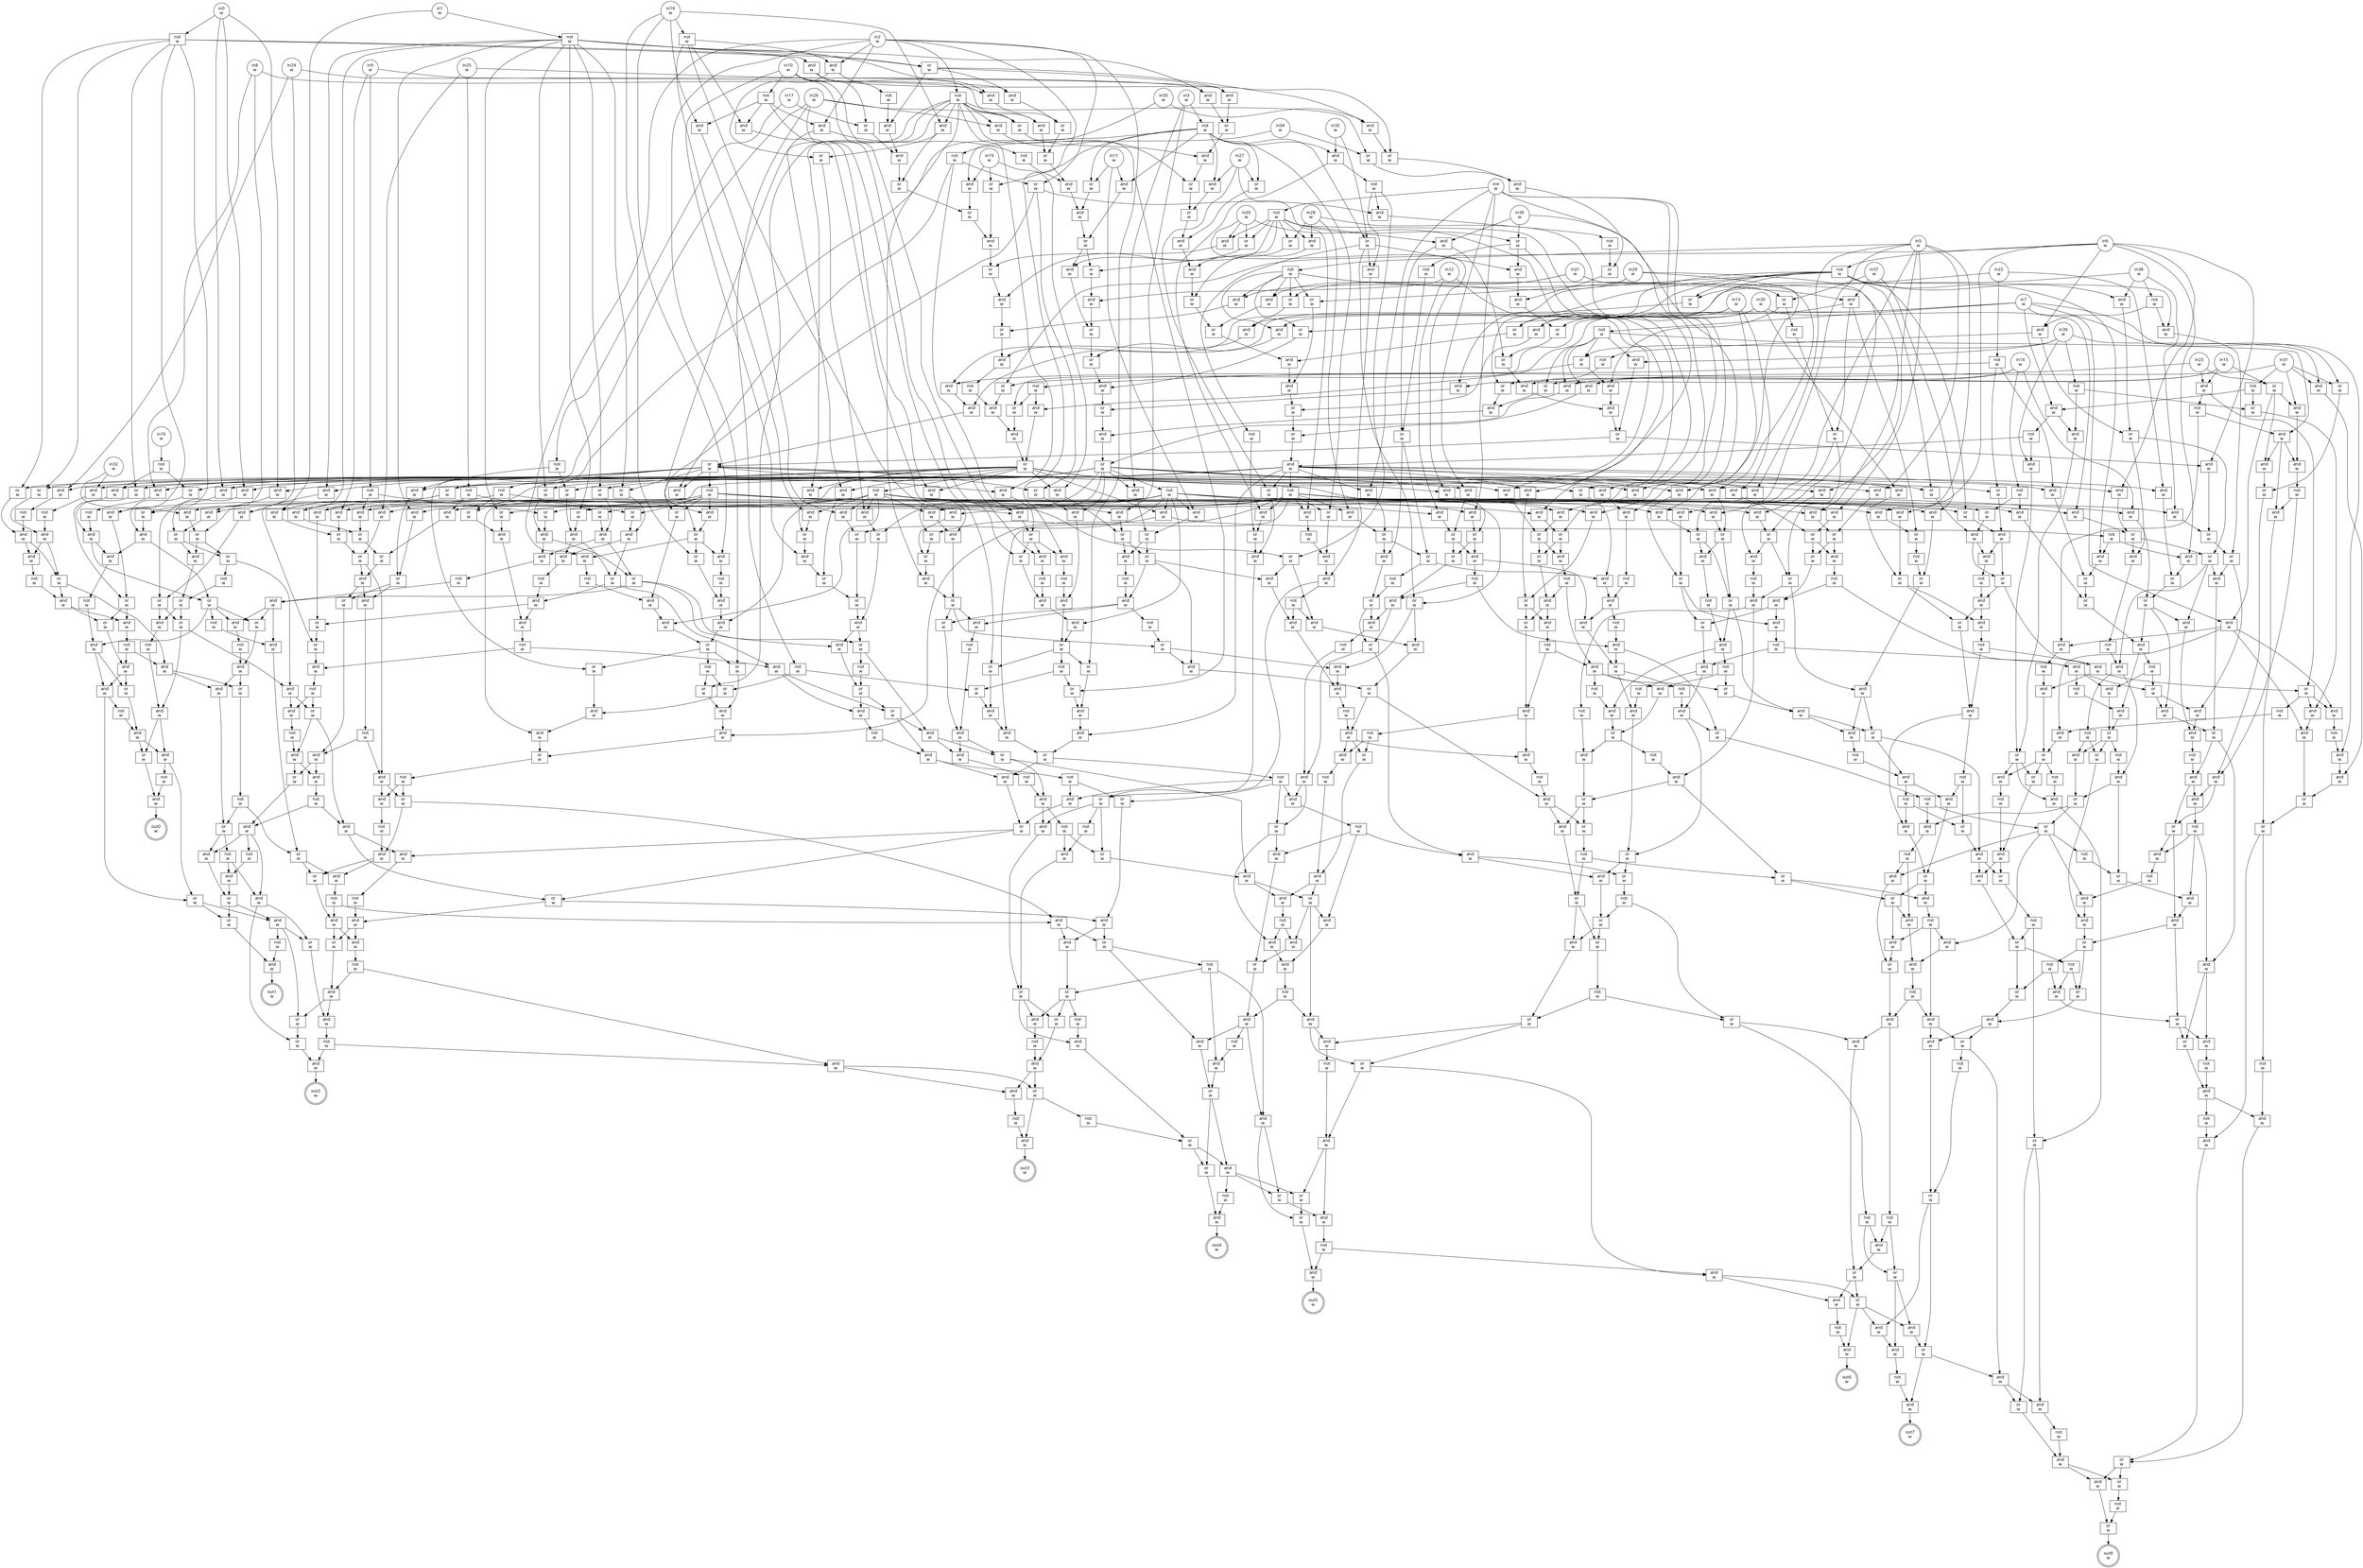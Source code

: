 digraph circuit{
	node [style = filled, fillcolor = white,shape=rect, fontname=geneva]
	g0 [label="in0\nw",shape=circle,fillcolor=white]
	g1 [label="in1\nw",shape=circle,fillcolor=white]
	g2 [label="in2\nw",shape=circle,fillcolor=white]
	g3 [label="in3\nw",shape=circle,fillcolor=white]
	g4 [label="in4\nw",shape=circle,fillcolor=white]
	g5 [label="in5\nw",shape=circle,fillcolor=white]
	g6 [label="in6\nw",shape=circle,fillcolor=white]
	g7 [label="in7\nw",shape=circle,fillcolor=white]
	g8 [label="in8\nw",shape=circle,fillcolor=white]
	g9 [label="in9\nw",shape=circle,fillcolor=white]
	g10 [label="in10\nw",shape=circle,fillcolor=white]
	g11 [label="in11\nw",shape=circle,fillcolor=white]
	g12 [label="in12\nw",shape=circle,fillcolor=white]
	g13 [label="in13\nw",shape=circle,fillcolor=white]
	g14 [label="in14\nw",shape=circle,fillcolor=white]
	g15 [label="in15\nw",shape=circle,fillcolor=white]
	g16 [label="in16\nw",shape=circle,fillcolor=white]
	g17 [label="in17\nw",shape=circle,fillcolor=white]
	g18 [label="in18\nw",shape=circle,fillcolor=white]
	g19 [label="in19\nw",shape=circle,fillcolor=white]
	g20 [label="in20\nw",shape=circle,fillcolor=white]
	g21 [label="in21\nw",shape=circle,fillcolor=white]
	g22 [label="in22\nw",shape=circle,fillcolor=white]
	g23 [label="in23\nw",shape=circle,fillcolor=white]
	g24 [label="in24\nw",shape=circle,fillcolor=white]
	g25 [label="in25\nw",shape=circle,fillcolor=white]
	g26 [label="in26\nw",shape=circle,fillcolor=white]
	g27 [label="in27\nw",shape=circle,fillcolor=white]
	g28 [label="in28\nw",shape=circle,fillcolor=white]
	g29 [label="in29\nw",shape=circle,fillcolor=white]
	g30 [label="in30\nw",shape=circle,fillcolor=white]
	g31 [label="in31\nw",shape=circle,fillcolor=white]
	g32 [label="in32\nw",shape=circle,fillcolor=white]
	g33 [label="in33\nw",shape=circle,fillcolor=white]
	g34 [label="in34\nw",shape=circle,fillcolor=white]
	g35 [label="in35\nw",shape=circle,fillcolor=white]
	g36 [label="in36\nw",shape=circle,fillcolor=white]
	g37 [label="in37\nw",shape=circle,fillcolor=white]
	g38 [label="in38\nw",shape=circle,fillcolor=white]
	g39 [label="in39\nw",shape=circle,fillcolor=white]
	g40 [label="not\nw",fillcolor=white]
	g41 [label="not\nw",fillcolor=white]
	g42 [label="not\nw",fillcolor=white]
	g43 [label="not\nw",fillcolor=white]
	g44 [label="and\nw",fillcolor=white]
	g45 [label="not\nw",fillcolor=white]
	g46 [label="or\nw",fillcolor=white]
	g47 [label="not\nw",fillcolor=white]
	g48 [label="not\nw",fillcolor=white]
	g49 [label="not\nw",fillcolor=white]
	g50 [label="not\nw",fillcolor=white]
	g51 [label="not\nw",fillcolor=white]
	g52 [label="not\nw",fillcolor=white]
	g53 [label="not\nw",fillcolor=white]
	g54 [label="and\nw",fillcolor=white]
	g55 [label="not\nw",fillcolor=white]
	g56 [label="or\nw",fillcolor=white]
	g57 [label="and\nw",fillcolor=white]
	g58 [label="not\nw",fillcolor=white]
	g59 [label="not\nw",fillcolor=white]
	g60 [label="and\nw",fillcolor=white]
	g61 [label="and\nw",fillcolor=white]
	g62 [label="not\nw",fillcolor=white]
	g63 [label="and\nw",fillcolor=white]
	g64 [label="and\nw",fillcolor=white]
	g65 [label="not\nw",fillcolor=white]
	g66 [label="and\nw",fillcolor=white]
	g67 [label="or\nw",fillcolor=white]
	g68 [label="or\nw",fillcolor=white]
	g69 [label="and\nw",fillcolor=white]
	g70 [label="and\nw",fillcolor=white]
	g71 [label="and\nw",fillcolor=white]
	g72 [label="not\nw",fillcolor=white]
	g73 [label="or\nw",fillcolor=white]
	g74 [label="not\nw",fillcolor=white]
	g75 [label="and\nw",fillcolor=white]
	g76 [label="or\nw",fillcolor=white]
	g77 [label="and\nw",fillcolor=white]
	g78 [label="or\nw",fillcolor=white]
	g79 [label="and\nw",fillcolor=white]
	g80 [label="and\nw",fillcolor=white]
	g81 [label="and\nw",fillcolor=white]
	g82 [label="not\nw",fillcolor=white]
	g83 [label="and\nw",fillcolor=white]
	g84 [label="or\nw",fillcolor=white]
	g85 [label="and\nw",fillcolor=white]
	g86 [label="and\nw",fillcolor=white]
	g87 [label="not\nw",fillcolor=white]
	g88 [label="or\nw",fillcolor=white]
	g89 [label="and\nw",fillcolor=white]
	g90 [label="and\nw",fillcolor=white]
	g91 [label="and\nw",fillcolor=white]
	g92 [label="or\nw",fillcolor=white]
	g93 [label="and\nw",fillcolor=white]
	g94 [label="and\nw",fillcolor=white]
	g95 [label="or\nw",fillcolor=white]
	g96 [label="and\nw",fillcolor=white]
	g97 [label="and\nw",fillcolor=white]
	g98 [label="and\nw",fillcolor=white]
	g99 [label="or\nw",fillcolor=white]
	g100 [label="not\nw",fillcolor=white]
	g101 [label="or\nw",fillcolor=white]
	g102 [label="not\nw",fillcolor=white]
	g103 [label="and\nw",fillcolor=white]
	g104 [label="or\nw",fillcolor=white]
	g105 [label="or\nw",fillcolor=white]
	g106 [label="and\nw",fillcolor=white]
	g107 [label="not\nw",fillcolor=white]
	g108 [label="and\nw",fillcolor=white]
	g109 [label="or\nw",fillcolor=white]
	g110 [label="or\nw",fillcolor=white]
	g111 [label="and\nw",fillcolor=white]
	g112 [label="or\nw",fillcolor=white]
	g113 [label="and\nw",fillcolor=white]
	g114 [label="and\nw",fillcolor=white]
	g115 [label="not\nw",fillcolor=white]
	g116 [label="or\nw",fillcolor=white]
	g117 [label="and\nw",fillcolor=white]
	g118 [label="and\nw",fillcolor=white]
	g119 [label="or\nw",fillcolor=white]
	g120 [label="not\nw",fillcolor=white]
	g121 [label="or\nw",fillcolor=white]
	g122 [label="or\nw",fillcolor=white]
	g123 [label="and\nw",fillcolor=white]
	g124 [label="not\nw",fillcolor=white]
	g125 [label="and\nw",fillcolor=white]
	g126 [label="or\nw",fillcolor=white]
	g127 [label="or\nw",fillcolor=white]
	g128 [label="and\nw",fillcolor=white]
	g129 [label="not\nw",fillcolor=white]
	g130 [label="and\nw",fillcolor=white]
	g131 [label="not\nw",fillcolor=white]
	g132 [label="and\nw",fillcolor=white]
	g133 [label="or\nw",fillcolor=white]
	g134 [label="and\nw",fillcolor=white]
	g135 [label="or\nw",fillcolor=white]
	g136 [label="and\nw",fillcolor=white]
	g137 [label="not\nw",fillcolor=white]
	g138 [label="or\nw",fillcolor=white]
	g139 [label="and\nw",fillcolor=white]
	g140 [label="or\nw",fillcolor=white]
	g141 [label="and\nw",fillcolor=white]
	g142 [label="and\nw",fillcolor=white]
	g143 [label="or\nw",fillcolor=white]
	g144 [label="and\nw",fillcolor=white]
	g145 [label="not\nw",fillcolor=white]
	g146 [label="and\nw",fillcolor=white]
	g147 [label="not\nw",fillcolor=white]
	g148 [label="and\nw",fillcolor=white]
	g149 [label="or\nw",fillcolor=white]
	g150 [label="not\nw",fillcolor=white]
	g151 [label="not\nw",fillcolor=white]
	g152 [label="and\nw",fillcolor=white]
	g153 [label="and\nw",fillcolor=white]
	g154 [label="not\nw",fillcolor=white]
	g155 [label="or\nw",fillcolor=white]
	g156 [label="and\nw",fillcolor=white]
	g157 [label="or\nw",fillcolor=white]
	g158 [label="and\nw",fillcolor=white]
	g159 [label="or\nw",fillcolor=white]
	g160 [label="or\nw",fillcolor=white]
	g161 [label="and\nw",fillcolor=white]
	g162 [label="and\nw",fillcolor=white]
	g163 [label="or\nw",fillcolor=white]
	g164 [label="or\nw",fillcolor=white]
	g165 [label="and\nw",fillcolor=white]
	g166 [label="and\nw",fillcolor=white]
	g167 [label="or\nw",fillcolor=white]
	g168 [label="or\nw",fillcolor=white]
	g169 [label="and\nw",fillcolor=white]
	g170 [label="not\nw",fillcolor=white]
	g171 [label="and\nw",fillcolor=white]
	g172 [label="and\nw",fillcolor=white]
	g173 [label="and\nw",fillcolor=white]
	g174 [label="or\nw",fillcolor=white]
	g175 [label="and\nw",fillcolor=white]
	g176 [label="not\nw",fillcolor=white]
	g177 [label="or\nw",fillcolor=white]
	g178 [label="and\nw",fillcolor=white]
	g179 [label="and\nw",fillcolor=white]
	g180 [label="not\nw",fillcolor=white]
	g181 [label="and\nw",fillcolor=white]
	g182 [label="or\nw",fillcolor=white]
	g183 [label="and\nw",fillcolor=white]
	g184 [label="and\nw",fillcolor=white]
	g185 [label="and\nw",fillcolor=white]
	g186 [label="and\nw",fillcolor=white]
	g187 [label="and\nw",fillcolor=white]
	g188 [label="and\nw",fillcolor=white]
	g189 [label="and\nw",fillcolor=white]
	g190 [label="or\nw",fillcolor=white]
	g191 [label="and\nw",fillcolor=white]
	g192 [label="not\nw",fillcolor=white]
	g193 [label="or\nw",fillcolor=white]
	g194 [label="and\nw",fillcolor=white]
	g195 [label="or\nw",fillcolor=white]
	g196 [label="and\nw",fillcolor=white]
	g197 [label="or\nw",fillcolor=white]
	g198 [label="not\nw",fillcolor=white]
	g199 [label="and\nw",fillcolor=white]
	g200 [label="or\nw",fillcolor=white]
	g201 [label="and\nw",fillcolor=white]
	g202 [label="or\nw",fillcolor=white]
	g203 [label="not\nw",fillcolor=white]
	g204 [label="or\nw",fillcolor=white]
	g205 [label="and\nw",fillcolor=white]
	g206 [label="or\nw",fillcolor=white]
	g207 [label="and\nw",fillcolor=white]
	g208 [label="or\nw",fillcolor=white]
	g209 [label="and\nw",fillcolor=white]
	g210 [label="or\nw",fillcolor=white]
	g211 [label="and\nw",fillcolor=white]
	g212 [label="not\nw",fillcolor=white]
	g213 [label="or\nw",fillcolor=white]
	g214 [label="and\nw",fillcolor=white]
	g215 [label="not\nw",fillcolor=white]
	g216 [label="and\nw",fillcolor=white]
	g217 [label="or\nw",fillcolor=white]
	g218 [label="and\nw",fillcolor=white]
	g219 [label="or\nw",fillcolor=white]
	g220 [label="and\nw",fillcolor=white]
	g221 [label="not\nw",fillcolor=white]
	g222 [label="or\nw",fillcolor=white]
	g223 [label="and\nw",fillcolor=white]
	g224 [label="not\nw",fillcolor=white]
	g225 [label="and\nw",fillcolor=white]
	g226 [label="and\nw",fillcolor=white]
	g227 [label="or\nw",fillcolor=white]
	g228 [label="or\nw",fillcolor=white]
	g229 [label="and\nw",fillcolor=white]
	g230 [label="and\nw",fillcolor=white]
	g231 [label="or\nw",fillcolor=white]
	g232 [label="or\nw",fillcolor=white]
	g233 [label="and\nw",fillcolor=white]
	g234 [label="and\nw",fillcolor=white]
	g235 [label="or\nw",fillcolor=white]
	g236 [label="or\nw",fillcolor=white]
	g237 [label="and\nw",fillcolor=white]
	g238 [label="or\nw",fillcolor=white]
	g239 [label="and\nw",fillcolor=white]
	g240 [label="or\nw",fillcolor=white]
	g241 [label="not\nw",fillcolor=white]
	g242 [label="and\nw",fillcolor=white]
	g243 [label="and\nw",fillcolor=white]
	g244 [label="and\nw",fillcolor=white]
	g245 [label="or\nw",fillcolor=white]
	g246 [label="and\nw",fillcolor=white]
	g247 [label="and\nw",fillcolor=white]
	g248 [label="and\nw",fillcolor=white]
	g249 [label="and\nw",fillcolor=white]
	g250 [label="and\nw",fillcolor=white]
	g251 [label="and\nw",fillcolor=white]
	g252 [label="or\nw",fillcolor=white]
	g253 [label="and\nw",fillcolor=white]
	g254 [label="and\nw",fillcolor=white]
	g255 [label="and\nw",fillcolor=white]
	g256 [label="or\nw",fillcolor=white]
	g257 [label="and\nw",fillcolor=white]
	g258 [label="not\nw",fillcolor=white]
	g259 [label="or\nw",fillcolor=white]
	g260 [label="and\nw",fillcolor=white]
	g261 [label="or\nw",fillcolor=white]
	g262 [label="or\nw",fillcolor=white]
	g263 [label="and\nw",fillcolor=white]
	g264 [label="or\nw",fillcolor=white]
	g265 [label="or\nw",fillcolor=white]
	g266 [label="and\nw",fillcolor=white]
	g267 [label="or\nw",fillcolor=white]
	g268 [label="and\nw",fillcolor=white]
	g269 [label="or\nw",fillcolor=white]
	g270 [label="and\nw",fillcolor=white]
	g271 [label="not\nw",fillcolor=white]
	g272 [label="and\nw",fillcolor=white]
	g273 [label="and\nw",fillcolor=white]
	g274 [label="or\nw",fillcolor=white]
	g275 [label="and\nw",fillcolor=white]
	g276 [label="or\nw",fillcolor=white]
	g277 [label="and\nw",fillcolor=white]
	g278 [label="or\nw",fillcolor=white]
	g279 [label="and\nw",fillcolor=white]
	g280 [label="or\nw",fillcolor=white]
	g281 [label="and\nw",fillcolor=white]
	g282 [label="or\nw",fillcolor=white]
	g283 [label="or\nw",fillcolor=white]
	g284 [label="and\nw",fillcolor=white]
	g285 [label="and\nw",fillcolor=white]
	g286 [label="and\nw",fillcolor=white]
	g287 [label="or\nw",fillcolor=white]
	g288 [label="and\nw",fillcolor=white]
	g289 [label="or\nw",fillcolor=white]
	g290 [label="and\nw",fillcolor=white]
	g291 [label="or\nw",fillcolor=white]
	g292 [label="or\nw",fillcolor=white]
	g293 [label="and\nw",fillcolor=white]
	g294 [label="and\nw",fillcolor=white]
	g295 [label="or\nw",fillcolor=white]
	g296 [label="or\nw",fillcolor=white]
	g297 [label="not\nw",fillcolor=white]
	g298 [label="and\nw",fillcolor=white]
	g299 [label="or\nw",fillcolor=white]
	g300 [label="and\nw",fillcolor=white]
	g301 [label="or\nw",fillcolor=white]
	g302 [label="and\nw",fillcolor=white]
	g303 [label="or\nw",fillcolor=white]
	g304 [label="and\nw",fillcolor=white]
	g305 [label="or\nw",fillcolor=white]
	g306 [label="and\nw",fillcolor=white]
	g307 [label="and\nw",fillcolor=white]
	g308 [label="and\nw",fillcolor=white]
	g309 [label="or\nw",fillcolor=white]
	g310 [label="not\nw",fillcolor=white]
	g311 [label="or\nw",fillcolor=white]
	g312 [label="and\nw",fillcolor=white]
	g313 [label="and\nw",fillcolor=white]
	g314 [label="and\nw",fillcolor=white]
	g315 [label="or\nw",fillcolor=white]
	g316 [label="and\nw",fillcolor=white]
	g317 [label="or\nw",fillcolor=white]
	g318 [label="not\nw",fillcolor=white]
	g319 [label="or\nw",fillcolor=white]
	g320 [label="and\nw",fillcolor=white]
	g321 [label="not\nw",fillcolor=white]
	g322 [label="or\nw",fillcolor=white]
	g323 [label="and\nw",fillcolor=white]
	g324 [label="and\nw",fillcolor=white]
	g325 [label="and\nw",fillcolor=white]
	g326 [label="not\nw",fillcolor=white]
	g327 [label="and\nw",fillcolor=white]
	g328 [label="or\nw",fillcolor=white]
	g329 [label="and\nw",fillcolor=white]
	g330 [label="or\nw",fillcolor=white]
	g331 [label="and\nw",fillcolor=white]
	g332 [label="and\nw",fillcolor=white]
	g333 [label="or\nw",fillcolor=white]
	g334 [label="and\nw",fillcolor=white]
	g335 [label="not\nw",fillcolor=white]
	g336 [label="and\nw",fillcolor=white]
	g337 [label="or\nw",fillcolor=white]
	g338 [label="and\nw",fillcolor=white]
	g339 [label="not\nw",fillcolor=white]
	g340 [label="and\nw",fillcolor=white]
	g341 [label="or\nw",fillcolor=white]
	g342 [label="and\nw",fillcolor=white]
	g343 [label="and\nw",fillcolor=white]
	g344 [label="or\nw",fillcolor=white]
	g345 [label="and\nw",fillcolor=white]
	g346 [label="not\nw",fillcolor=white]
	g347 [label="and\nw",fillcolor=white]
	g348 [label="or\nw",fillcolor=white]
	g349 [label="and\nw",fillcolor=white]
	g350 [label="not\nw",fillcolor=white]
	g351 [label="and\nw",fillcolor=white]
	g352 [label="and\nw",fillcolor=white]
	g353 [label="or\nw",fillcolor=white]
	g354 [label="or\nw",fillcolor=white]
	g355 [label="or\nw",fillcolor=white]
	g356 [label="not\nw",fillcolor=white]
	g357 [label="or\nw",fillcolor=white]
	g358 [label="and\nw",fillcolor=white]
	g359 [label="and\nw",fillcolor=white]
	g360 [label="or\nw",fillcolor=white]
	g361 [label="and\nw",fillcolor=white]
	g362 [label="and\nw",fillcolor=white]
	g363 [label="or\nw",fillcolor=white]
	g364 [label="not\nw",fillcolor=white]
	g365 [label="or\nw",fillcolor=white]
	g366 [label="and\nw",fillcolor=white]
	g367 [label="and\nw",fillcolor=white]
	g368 [label="and\nw",fillcolor=white]
	g369 [label="not\nw",fillcolor=white]
	g370 [label="or\nw",fillcolor=white]
	g371 [label="and\nw",fillcolor=white]
	g372 [label="and\nw",fillcolor=white]
	g373 [label="not\nw",fillcolor=white]
	g374 [label="and\nw",fillcolor=white]
	g375 [label="or\nw",fillcolor=white]
	g376 [label="or\nw",fillcolor=white]
	g377 [label="and\nw",fillcolor=white]
	g378 [label="or\nw",fillcolor=white]
	g379 [label="and\nw",fillcolor=white]
	g380 [label="or\nw",fillcolor=white]
	g381 [label="or\nw",fillcolor=white]
	g382 [label="and\nw",fillcolor=white]
	g383 [label="or\nw",fillcolor=white]
	g384 [label="and\nw",fillcolor=white]
	g385 [label="or\nw",fillcolor=white]
	g386 [label="and\nw",fillcolor=white]
	g387 [label="not\nw",fillcolor=white]
	g388 [label="and\nw",fillcolor=white]
	g389 [label="and\nw",fillcolor=white]
	g390 [label="or\nw",fillcolor=white]
	g391 [label="not\nw",fillcolor=white]
	g392 [label="and\nw",fillcolor=white]
	g393 [label="or\nw",fillcolor=white]
	g394 [label="and\nw",fillcolor=white]
	g395 [label="and\nw",fillcolor=white]
	g396 [label="or\nw",fillcolor=white]
	g397 [label="and\nw",fillcolor=white]
	g398 [label="and\nw",fillcolor=white]
	g399 [label="or\nw",fillcolor=white]
	g400 [label="and\nw",fillcolor=white]
	g401 [label="and\nw",fillcolor=white]
	g402 [label="and\nw",fillcolor=white]
	g403 [label="and\nw",fillcolor=white]
	g404 [label="and\nw",fillcolor=white]
	g405 [label="and\nw",fillcolor=white]
	g406 [label="and\nw",fillcolor=white]
	g407 [label="or\nw",fillcolor=white]
	g408 [label="or\nw",fillcolor=white]
	g409 [label="and\nw",fillcolor=white]
	g410 [label="and\nw",fillcolor=white]
	g411 [label="or\nw",fillcolor=white]
	g412 [label="and\nw",fillcolor=white]
	g413 [label="not\nw",fillcolor=white]
	g414 [label="and\nw",fillcolor=white]
	g415 [label="or\nw",fillcolor=white]
	g416 [label="and\nw",fillcolor=white]
	g417 [label="or\nw",fillcolor=white]
	g418 [label="and\nw",fillcolor=white]
	g419 [label="or\nw",fillcolor=white]
	g420 [label="and\nw",fillcolor=white]
	g421 [label="not\nw",fillcolor=white]
	g422 [label="and\nw",fillcolor=white]
	g423 [label="or\nw",fillcolor=white]
	g424 [label="or\nw",fillcolor=white]
	g425 [label="and\nw",fillcolor=white]
	g426 [label="not\nw",fillcolor=white]
	g427 [label="and\nw",fillcolor=white]
	g428 [label="not\nw",fillcolor=white]
	g429 [label="and\nw",fillcolor=white]
	g430 [label="not\nw",fillcolor=white]
	g431 [label="or\nw",fillcolor=white]
	g432 [label="and\nw",fillcolor=white]
	g433 [label="or\nw",fillcolor=white]
	g434 [label="and\nw",fillcolor=white]
	g435 [label="not\nw",fillcolor=white]
	g436 [label="and\nw",fillcolor=white]
	g437 [label="not\nw",fillcolor=white]
	g438 [label="and\nw",fillcolor=white]
	g439 [label="and\nw",fillcolor=white]
	g440 [label="and\nw",fillcolor=white]
	g441 [label="or\nw",fillcolor=white]
	g442 [label="or\nw",fillcolor=white]
	g443 [label="or\nw",fillcolor=white]
	g444 [label="not\nw",fillcolor=white]
	g445 [label="or\nw",fillcolor=white]
	g446 [label="and\nw",fillcolor=white]
	g447 [label="and\nw",fillcolor=white]
	g448 [label="or\nw",fillcolor=white]
	g449 [label="and\nw",fillcolor=white]
	g450 [label="and\nw",fillcolor=white]
	g451 [label="or\nw",fillcolor=white]
	g452 [label="not\nw",fillcolor=white]
	g453 [label="or\nw",fillcolor=white]
	g454 [label="and\nw",fillcolor=white]
	g455 [label="not\nw",fillcolor=white]
	g456 [label="and\nw",fillcolor=white]
	g457 [label="and\nw",fillcolor=white]
	g458 [label="or\nw",fillcolor=white]
	g459 [label="and\nw",fillcolor=white]
	g460 [label="and\nw",fillcolor=white]
	g461 [label="or\nw",fillcolor=white]
	g462 [label="or\nw",fillcolor=white]
	g463 [label="and\nw",fillcolor=white]
	g464 [label="or\nw",fillcolor=white]
	g465 [label="not\nw",fillcolor=white]
	g466 [label="and\nw",fillcolor=white]
	g467 [label="or\nw",fillcolor=white]
	g468 [label="or\nw",fillcolor=white]
	g469 [label="and\nw",fillcolor=white]
	g470 [label="and\nw",fillcolor=white]
	g471 [label="not\nw",fillcolor=white]
	g472 [label="and\nw",fillcolor=white]
	g473 [label="and\nw",fillcolor=white]
	g474 [label="not\nw",fillcolor=white]
	g475 [label="and\nw",fillcolor=white]
	g476 [label="or\nw",fillcolor=white]
	g477 [label="and\nw",fillcolor=white]
	g478 [label="not\nw",fillcolor=white]
	g479 [label="or\nw",fillcolor=white]
	g480 [label="and\nw",fillcolor=white]
	g481 [label="or\nw",fillcolor=white]
	g482 [label="and\nw",fillcolor=white]
	g483 [label="and\nw",fillcolor=white]
	g484 [label="not\nw",fillcolor=white]
	g485 [label="and\nw",fillcolor=white]
	g486 [label="and\nw",fillcolor=white]
	g487 [label="and\nw",fillcolor=white]
	g488 [label="or\nw",fillcolor=white]
	g489 [label="or\nw",fillcolor=white]
	g490 [label="and\nw",fillcolor=white]
	g491 [label="or\nw",fillcolor=white]
	g492 [label="and\nw",fillcolor=white]
	g493 [label="or\nw",fillcolor=white]
	g494 [label="and\nw",fillcolor=white]
	g495 [label="not\nw",fillcolor=white]
	g496 [label="or\nw",fillcolor=white]
	g497 [label="and\nw",fillcolor=white]
	g498 [label="not\nw",fillcolor=white]
	g499 [label="or\nw",fillcolor=white]
	g500 [label="and\nw",fillcolor=white]
	g501 [label="or\nw",fillcolor=white]
	g502 [label="and\nw",fillcolor=white]
	g503 [label="not\nw",fillcolor=white]
	g504 [label="and\nw",fillcolor=white]
	g505 [label="or\nw",fillcolor=white]
	g506 [label="and\nw",fillcolor=white]
	g507 [label="not\nw",fillcolor=white]
	g508 [label="and\nw",fillcolor=white]
	g509 [label="and\nw",fillcolor=white]
	g510 [label="not\nw",fillcolor=white]
	g511 [label="and\nw",fillcolor=white]
	g512 [label="or\nw",fillcolor=white]
	g513 [label="or\nw",fillcolor=white]
	g514 [label="and\nw",fillcolor=white]
	g515 [label="and\nw",fillcolor=white]
	g516 [label="or\nw",fillcolor=white]
	g517 [label="and\nw",fillcolor=white]
	g518 [label="and\nw",fillcolor=white]
	g519 [label="and\nw",fillcolor=white]
	g520 [label="not\nw",fillcolor=white]
	g521 [label="and\nw",fillcolor=white]
	g522 [label="and\nw",fillcolor=white]
	g523 [label="or\nw",fillcolor=white]
	g524 [label="and\nw",fillcolor=white]
	g525 [label="and\nw",fillcolor=white]
	g526 [label="not\nw",fillcolor=white]
	g527 [label="and\nw",fillcolor=white]
	g528 [label="or\nw",fillcolor=white]
	g529 [label="not\nw",fillcolor=white]
	g530 [label="or\nw",fillcolor=white]
	g531 [label="and\nw",fillcolor=white]
	g532 [label="and\nw",fillcolor=white]
	g533 [label="not\nw",fillcolor=white]
	g534 [label="or\nw",fillcolor=white]
	g535 [label="and\nw",fillcolor=white]
	g536 [label="or\nw",fillcolor=white]
	g537 [label="and\nw",fillcolor=white]
	g538 [label="not\nw",fillcolor=white]
	g539 [label="and\nw",fillcolor=white]
	g540 [label="and\nw",fillcolor=white]
	g541 [label="and\nw",fillcolor=white]
	g542 [label="or\nw",fillcolor=white]
	g543 [label="and\nw",fillcolor=white]
	g544 [label="not\nw",fillcolor=white]
	g545 [label="or\nw",fillcolor=white]
	g546 [label="and\nw",fillcolor=white]
	g547 [label="and\nw",fillcolor=white]
	g548 [label="not\nw",fillcolor=white]
	g549 [label="and\nw",fillcolor=white]
	g550 [label="not\nw",fillcolor=white]
	g551 [label="or\nw",fillcolor=white]
	g552 [label="and\nw",fillcolor=white]
	g553 [label="and\nw",fillcolor=white]
	g554 [label="not\nw",fillcolor=white]
	g555 [label="and\nw",fillcolor=white]
	g556 [label="not\nw",fillcolor=white]
	g557 [label="or\nw",fillcolor=white]
	g558 [label="and\nw",fillcolor=white]
	g559 [label="not\nw",fillcolor=white]
	g560 [label="and\nw",fillcolor=white]
	g561 [label="and\nw",fillcolor=white]
	g562 [label="not\nw",fillcolor=white]
	g563 [label="and\nw",fillcolor=white]
	g564 [label="or\nw",fillcolor=white]
	g565 [label="and\nw",fillcolor=white]
	g566 [label="and\nw",fillcolor=white]
	g567 [label="not\nw",fillcolor=white]
	g568 [label="and\nw",fillcolor=white]
	g569 [label="or\nw",fillcolor=white]
	g570 [label="and\nw",fillcolor=white]
	g571 [label="not\nw",fillcolor=white]
	g572 [label="and\nw",fillcolor=white]
	g573 [label="and\nw",fillcolor=white]
	g574 [label="or\nw",fillcolor=white]
	g575 [label="and\nw",fillcolor=white]
	g576 [label="not\nw",fillcolor=white]
	g577 [label="or\nw",fillcolor=white]
	g578 [label="and\nw",fillcolor=white]
	g579 [label="and\nw",fillcolor=white]
	g580 [label="not\nw",fillcolor=white]
	g581 [label="and\nw",fillcolor=white]
	g582 [label="not\nw",fillcolor=white]
	g583 [label="or\nw",fillcolor=white]
	g584 [label="and\nw",fillcolor=white]
	g585 [label="and\nw",fillcolor=white]
	g586 [label="or\nw",fillcolor=white]
	g587 [label="not\nw",fillcolor=white]
	g588 [label="not\nw",fillcolor=white]
	g589 [label="and\nw",fillcolor=white]
	g590 [label="or\nw",fillcolor=white]
	g591 [label="or\nw",fillcolor=white]
	g592 [label="not\nw",fillcolor=white]
	g593 [label="and\nw",fillcolor=white]
	g594 [label="or\nw",fillcolor=white]
	g595 [label="and\nw",fillcolor=white]
	g596 [label="or\nw",fillcolor=white]
	g597 [label="and\nw",fillcolor=white]
	g598 [label="not\nw",fillcolor=white]
	g599 [label="or\nw",fillcolor=white]
	g600 [label="and\nw",fillcolor=white]
	g601 [label="and\nw",fillcolor=white]
	g602 [label="not\nw",fillcolor=white]
	g603 [label="and\nw",fillcolor=white]
	g604 [label="or\nw",fillcolor=white]
	g605 [label="and\nw",fillcolor=white]
	g606 [label="not\nw",fillcolor=white]
	g607 [label="and\nw",fillcolor=white]
	g608 [label="or\nw",fillcolor=white]
	g609 [label="and\nw",fillcolor=white]
	g610 [label="or\nw",fillcolor=white]
	g611 [label="not\nw",fillcolor=white]
	g612 [label="or\nw",fillcolor=white]
	g613 [label="and\nw",fillcolor=white]
	g614 [label="or\nw",fillcolor=white]
	g615 [label="not\nw",fillcolor=white]
	g616 [label="or\nw",fillcolor=white]
	g617 [label="and\nw",fillcolor=white]
	g618 [label="not\nw",fillcolor=white]
	g619 [label="or\nw",fillcolor=white]
	g620 [label="and\nw",fillcolor=white]
	g621 [label="or\nw",fillcolor=white]
	g622 [label="not\nw",fillcolor=white]
	g623 [label="or\nw",fillcolor=white]
	g624 [label="or\nw",fillcolor=white]
	g625 [label="and\nw",fillcolor=white]
	g626 [label="or\nw",fillcolor=white]
	g627 [label="and\nw",fillcolor=white]
	g628 [label="not\nw",fillcolor=white]
	g629 [label="and\nw",fillcolor=white]
	g630 [label="not\nw",fillcolor=white]
	g631 [label="or\nw",fillcolor=white]
	g632 [label="and\nw",fillcolor=white]
	g633 [label="or\nw",fillcolor=white]
	g634 [label="and\nw",fillcolor=white]
	g635 [label="not\nw",fillcolor=white]
	g636 [label="and\nw",fillcolor=white]
	g637 [label="and\nw",fillcolor=white]
	g638 [label="not\nw",fillcolor=white]
	g639 [label="and\nw",fillcolor=white]
	g640 [label="and\nw",fillcolor=white]
	g641 [label="or\nw",fillcolor=white]
	g642 [label="and\nw",fillcolor=white]
	g643 [label="and\nw",fillcolor=white]
	g644 [label="and\nw",fillcolor=white]
	g645 [label="not\nw",fillcolor=white]
	g646 [label="and\nw",fillcolor=white]
	g647 [label="and\nw",fillcolor=white]
	g648 [label="or\nw",fillcolor=white]
	g649 [label="or\nw",fillcolor=white]
	g650 [label="not\nw",fillcolor=white]
	g651 [label="not\nw",fillcolor=white]
	g652 [label="and\nw",fillcolor=white]
	g653 [label="or\nw",fillcolor=white]
	g654 [label="or\nw",fillcolor=white]
	g655 [label="and\nw",fillcolor=white]
	g656 [label="not\nw",fillcolor=white]
	g657 [label="and\nw",fillcolor=white]
	g658 [label="not\nw",fillcolor=white]
	g659 [label="and\nw",fillcolor=white]
	g660 [label="or\nw",fillcolor=white]
	g661 [label="and\nw",fillcolor=white]
	g662 [label="and\nw",fillcolor=white]
	g663 [label="not\nw",fillcolor=white]
	g664 [label="and\nw",fillcolor=white]
	g665 [label="or\nw",fillcolor=white]
	g666 [label="and\nw",fillcolor=white]
	g667 [label="not\nw",fillcolor=white]
	g668 [label="or\nw",fillcolor=white]
	g669 [label="and\nw",fillcolor=white]
	g670 [label="or\nw",fillcolor=white]
	g671 [label="and\nw",fillcolor=white]
	g672 [label="or\nw",fillcolor=white]
	g673 [label="not\nw",fillcolor=white]
	g674 [label="or\nw",fillcolor=white]
	g675 [label="and\nw",fillcolor=white]
	g676 [label="or\nw",fillcolor=white]
	g677 [label="not\nw",fillcolor=white]
	g678 [label="and\nw",fillcolor=white]
	g679 [label="or\nw",fillcolor=white]
	g680 [label="or\nw",fillcolor=white]
	g681 [label="and\nw",fillcolor=white]
	g682 [label="or\nw",fillcolor=white]
	g683 [label="or\nw",fillcolor=white]
	g684 [label="and\nw",fillcolor=white]
	g685 [label="and\nw",fillcolor=white]
	g686 [label="not\nw",fillcolor=white]
	g687 [label="and\nw",fillcolor=white]
	g688 [label="or\nw",fillcolor=white]
	g689 [label="and\nw",fillcolor=white]
	g690 [label="or\nw",fillcolor=white]
	g691 [label="not\nw",fillcolor=white]
	g692 [label="and\nw",fillcolor=white]
	g693 [label="or\nw",fillcolor=white]
	g694 [label="or\nw",fillcolor=white]
	g695 [label="and\nw",fillcolor=white]
	g696 [label="not\nw",fillcolor=white]
	g697 [label="and\nw",fillcolor=white]
	g698 [label="not\nw",fillcolor=white]
	g699 [label="and\nw",fillcolor=white]
	g700 [label="or\nw",fillcolor=white]
	g701 [label="and\nw",fillcolor=white]
	g702 [label="and\nw",fillcolor=white]
	g703 [label="not\nw",fillcolor=white]
	g704 [label="and\nw",fillcolor=white]
	g705 [label="and\nw",fillcolor=white]
	g706 [label="not\nw",fillcolor=white]
	g707 [label="and\nw",fillcolor=white]
	g708 [label="or\nw",fillcolor=white]
	g709 [label="or\nw",fillcolor=white]
	g710 [label="and\nw",fillcolor=white]
	g711 [label="or\nw",fillcolor=white]
	g712 [label="or\nw",fillcolor=white]
	g713 [label="and\nw",fillcolor=white]
	g714 [label="and\nw",fillcolor=white]
	g715 [label="or\nw",fillcolor=white]
	g716 [label="and\nw",fillcolor=white]
	g717 [label="and\nw",fillcolor=white]
	g718 [label="not\nw",fillcolor=white]
	g719 [label="and\nw",fillcolor=white]
	g720 [label="or\nw",fillcolor=white]
	g721 [label="and\nw",fillcolor=white]
	g722 [label="not\nw",fillcolor=white]
	g723 [label="and\nw",fillcolor=white]
	g724 [label="and\nw",fillcolor=white]
	g725 [label="and\nw",fillcolor=white]
	g726 [label="not\nw",fillcolor=white]
	g727 [label="and\nw",fillcolor=white]
	g728 [label="and\nw",fillcolor=white]
	g729 [label="or\nw",fillcolor=white]
	g730 [label="or\nw",fillcolor=white]
	g731 [label="not\nw",fillcolor=white]
	g732 [label="or\nw",fillcolor=white]
	g733 [label="and\nw",fillcolor=white]
	g734 [label="and\nw",fillcolor=white]
	g735 [label="or\nw",fillcolor=white]
	g736 [label="not\nw",fillcolor=white]
	g737 [label="or\nw",fillcolor=white]
	g738 [label="and\nw",fillcolor=white]
	g739 [label="or\nw",fillcolor=white]
	g740 [label="and\nw",fillcolor=white]
	g741 [label="and\nw",fillcolor=white]
	g742 [label="not\nw",fillcolor=white]
	g743 [label="or\nw",fillcolor=white]
	g744 [label="and\nw",fillcolor=white]
	g745 [label="and\nw",fillcolor=white]
	g746 [label="not\nw",fillcolor=white]
	g747 [label="and\nw",fillcolor=white]
	g748 [label="or\nw",fillcolor=white]
	g749 [label="or\nw",fillcolor=white]
	g750 [label="and\nw",fillcolor=white]
	g751 [label="or\nw",fillcolor=white]
	g752 [label="and\nw",fillcolor=white]
	g753 [label="or\nw",fillcolor=white]
	g754 [label="or\nw",fillcolor=white]
	g755 [label="and\nw",fillcolor=white]
	g756 [label="not\nw",fillcolor=white]
	g757 [label="and\nw",fillcolor=white]
	g758 [label="not\nw",fillcolor=white]
	g759 [label="and\nw",fillcolor=white]
	g760 [label="and\nw",fillcolor=white]
	g761 [label="not\nw",fillcolor=white]
	g762 [label="and\nw",fillcolor=white]
	g763 [label="or\nw",fillcolor=white]
	g764 [label="and\nw",fillcolor=white]
	g765 [label="or\nw",fillcolor=white]
	g766 [label="and\nw",fillcolor=white]
	g767 [label="or\nw",fillcolor=white]
	g768 [label="and\nw",fillcolor=white]
	g769 [label="not\nw",fillcolor=white]
	g770 [label="and\nw",fillcolor=white]
	g771 [label="and\nw",fillcolor=white]
	g772 [label="or\nw",fillcolor=white]
	g773 [label="and\nw",fillcolor=white]
	g774 [label="not\nw",fillcolor=white]
	g775 [label="and\nw",fillcolor=white]
	g776 [label="and\nw",fillcolor=white]
	g777 [label="or\nw",fillcolor=white]
	g778 [label="not\nw",fillcolor=white]
	g779 [label="or\nw",fillcolor=white]
	g780 [label="and\nw",fillcolor=white]
	g781 [label="not\nw",fillcolor=white]
	g782 [label="and\nw",fillcolor=white]
	g783 [label="or\nw",fillcolor=white]
	g784 [label="and\nw",fillcolor=white]
	g785 [label="or\nw",fillcolor=white]
	g786 [label="and\nw",fillcolor=white]
	g787 [label="not\nw",fillcolor=white]
	g788 [label="and\nw",fillcolor=white]
	g789 [label="and\nw",fillcolor=white]
	g790 [label="or\nw",fillcolor=white]
	g791 [label="and\nw",fillcolor=white]
	g792 [label="not\nw",fillcolor=white]
	g793 [label="or\nw",fillcolor=white]
	g794 [label="or\nw",fillcolor=white]
	g795 [label="and\nw",fillcolor=white]
	g796 [label="not\nw",fillcolor=white]
	g797 [label="and\nw",fillcolor=white]
	g798 [label="not\nw",fillcolor=white]
	g799 [label="and\nw",fillcolor=white]
	g800 [label="and\nw",fillcolor=white]
	g801 [label="or\nw",fillcolor=white]
	g802 [label="and\nw",fillcolor=white]
	g803 [label="or\nw",fillcolor=white]
	g804 [label="and\nw",fillcolor=white]
	g805 [label="or\nw",fillcolor=white]
	g806 [label="and\nw",fillcolor=white]
	g807 [label="not\nw",fillcolor=white]
	g808 [label="and\nw",fillcolor=white]
	g809 [label="or\nw",fillcolor=white]
	g810 [label="and\nw",fillcolor=white]
	g811 [label="and\nw",fillcolor=white]
	g812 [label="not\nw",fillcolor=white]
	g813 [label="or\nw",fillcolor=white]
	g814 [label="and\nw",fillcolor=white]
	g815 [label="or\nw",fillcolor=white]
	g816 [label="and\nw",fillcolor=white]
	g817 [label="or\nw",fillcolor=white]
	g818 [label="or\nw",fillcolor=white]
	g819 [label="and\nw",fillcolor=white]
	g820 [label="or\nw",fillcolor=white]
	g821 [label="or\nw",fillcolor=white]
	g822 [label="or\nw",fillcolor=white]
	g823 [label="and\nw",fillcolor=white]
	g824 [label="not\nw",fillcolor=white]
	g825 [label="and\nw",fillcolor=white]
	g826 [label="and\nw",fillcolor=white]
	g827 [label="and\nw",fillcolor=white]
	g828 [label="not\nw",fillcolor=white]
	g829 [label="or\nw",fillcolor=white]
	g830 [label="and\nw",fillcolor=white]
	g831 [label="not\nw",fillcolor=white]
	g832 [label="or\nw",fillcolor=white]
	g833 [label="or\nw",fillcolor=white]
	g834 [label="and\nw",fillcolor=white]
	g835 [label="or\nw",fillcolor=white]
	g836 [label="or\nw",fillcolor=white]
	g837 [label="or\nw",fillcolor=white]
	g838 [label="and\nw",fillcolor=white]
	g839 [label="not\nw",fillcolor=white]
	g840 [label="and\nw",fillcolor=white]
	g841 [label="and\nw",fillcolor=white]
	g842 [label="and\nw",fillcolor=white]
	g843 [label="not\nw",fillcolor=white]
	g844 [label="or\nw",fillcolor=white]
	g845 [label="and\nw",fillcolor=white]
	g846 [label="and\nw",fillcolor=white]
	g847 [label="and\nw",fillcolor=white]
	g848 [label="not\nw",fillcolor=white]
	g849 [label="and\nw",fillcolor=white]
	g850 [label="or\nw",fillcolor=white]
	g851 [label="and\nw",fillcolor=white]
	g852 [label="and\nw",fillcolor=white]
	g853 [label="and\nw",fillcolor=white]
	g854 [label="not\nw",fillcolor=white]
	g855 [label="or\nw",fillcolor=white]
	g856 [label="and\nw",fillcolor=white]
	g857 [label="and\nw",fillcolor=white]
	g858 [label="or\nw",fillcolor=white]
	g859 [label="not\nw",fillcolor=white]
	g860 [label="or\nw",fillcolor=white]
	g861 [label="not\nw",fillcolor=white]
	g862 [label="and\nw",fillcolor=white]
	g863 [label="not\nw",fillcolor=white]
	g864 [label="and\nw",fillcolor=white]
	g865 [label="not\nw",fillcolor=white]
	g866 [label="and\nw",fillcolor=white]
	g867 [label="out0\nw",shape=doublecircle,fillcolor=white]
	g868 [label="out1\nw",shape=doublecircle,fillcolor=white]
	g869 [label="out2\nw",shape=doublecircle,fillcolor=white]
	g870 [label="out3\nw",shape=doublecircle,fillcolor=white]
	g871 [label="out4\nw",shape=doublecircle,fillcolor=white]
	g872 [label="out5\nw",shape=doublecircle,fillcolor=white]
	g873 [label="out6\nw",shape=doublecircle,fillcolor=white]
	g874 [label="out7\nw",shape=doublecircle,fillcolor=white]
	g875 [label="out8\nw",shape=doublecircle,fillcolor=white]
	edge [fontname=Geneva,fontcolor=forestgreen]
	g0->g154
	g0->g189
	g0->g255
	g0->g314
	g1->g151
	g1->g263
	g2->g137
	g2->g143
	g2->g146
	g2->g148
	g2->g334
	g2->g345
	g2->g355
	g2->g442
	g3->g124
	g3->g273
	g3->g402
	g4->g115
	g4->g184
	g4->g199
	g4->g249
	g4->g275
	g4->g403
	g4->g541
	g5->g102
	g5->g185
	g5->g209
	g5->g250
	g5->g281
	g5->g308
	g5->g406
	g5->g573
	g6->g87
	g6->g98
	g6->g101
	g6->g187
	g6->g218
	g6->g374
	g6->g486
	g7->g63
	g7->g68
	g7->g69
	g7->g70
	g7->g73
	g7->g74
	g7->g646
	g8->g153
	g8->g242
	g8->g257
	g9->g62
	g9->g226
	g9->g244
	g10->g59
	g10->g141
	g10->g348
	g10->g349
	g10->g459
	g11->g133
	g11->g134
	g11->g247
	g12->g233
	g12->g248
	g12->g277
	g13->g110
	g13->g111
	g13->g251
	g13->g279
	g14->g58
	g14->g92
	g14->g94
	g14->g254
	g15->g54
	g15->g56
	g15->g78
	g15->g79
	g16->g53
	g17->g52
	g17->g378
	g18->g51
	g18->g60
	g18->g142
	g18->g337
	g18->g338
	g19->g135
	g19->g136
	g19->g492
	g20->g122
	g20->g123
	g20->g404
	g20->g522
	g21->g112
	g21->g114
	g21->g405
	g21->g595
	g22->g50
	g22->g95
	g22->g681
	g23->g49
	g23->g54
	g23->g56
	g24->g152
	g24->g171
	g24->g191
	g25->g48
	g25->g156
	g25->g173
	g26->g47
	g26->g138
	g26->g139
	g26->g354
	g26->g443
	g27->g125
	g27->g126
	g27->g175
	g27->g195
	g28->g116
	g28->g117
	g28->g183
	g28->g205
	g29->g103
	g29->g104
	g29->g186
	g29->g207
	g30->g88
	g30->g89
	g30->g188
	g30->g216
	g31->g44
	g31->g45
	g31->g57
	g31->g73
	g31->g75
	g32->g298
	g32->g325
	g33->g43
	g33->g225
	g34->g42
	g34->g140
	g35->g127
	g35->g130
	g36->g118
	g36->g119
	g36->g368
	g37->g105
	g37->g108
	g37->g307
	g38->g41
	g38->g91
	g38->g96
	g38->g313
	g39->g40
	g39->g44
	g39->g66
	g39->g76
	g39->g77
	g40->g46
	g40->g64
	g41->g97
	g41->g98
	g42->g143
	g42->g304
	g42->g332
	g43->g299
	g43->g300
	g43->g330
	g44->g647
	g45->g46
	g45->g63
	g46->g642
	g47->g357
	g47->g448
	g48->g172
	g48->g174
	g49->g68
	g49->g69
	g50->g101
	g50->g631
	g50->g678
	g51->g61
	g51->g148
	g51->g246
	g51->g397
	g52->g410
	g52->g417
	g53->g408
	g53->g409
	g54->g55
	g54->g641
	g55->g71
	g55->g80
	g56->g57
	g56->g70
	g56->g83
	g57->g81
	g58->g252
	g58->g253
	g59->g60
	g59->g61
	g59->g146
	g59->g487
	g60->g395
	g61->g401
	g62->g243
	g62->g245
	g63->g64
	g63->g65
	g64->g67
	g65->g66
	g65->g169
	g66->g67
	g67->g654
	g67->g655
	g67->g659
	g68->g389
	g69->g390
	g70->g71
	g70->g643
	g70->g644
	g70->g652
	g71->g72
	g72->g640
	g73->g84
	g74->g75
	g74->g76
	g74->g77
	g74->g78
	g74->g79
	g74->g80
	g75->g168
	g76->g90
	g76->g106
	g77->g295
	g78->g93
	g79->g240
	g80->g81
	g80->g83
	g80->g86
	g81->g82
	g82->g85
	g82->g86
	g83->g84
	g84->g85
	g85->g720
	g85->g721
	g86->g649
	g87->g88
	g87->g89
	g87->g90
	g87->g92
	g87->g94
	g87->g95
	g87->g96
	g87->g97
	g87->g283
	g87->g407
	g87->g485
	g88->g165
	g89->g167
	g90->g91
	g91->g296
	g92->g93
	g93->g239
	g94->g238
	g95->g113
	g96->g99
	g97->g376
	g98->g99
	g98->g100
	g99->g220
	g99->g222
	g100->g293
	g101->g388
	g102->g103
	g102->g104
	g102->g105
	g102->g108
	g102->g110
	g102->g111
	g102->g112
	g102->g114
	g103->g164
	g104->g166
	g105->g106
	g105->g107
	g106->g294
	g107->g109
	g108->g109
	g108->g291
	g108->g309
	g109->g211
	g109->g213
	g110->g237
	g111->g236
	g112->g113
	g113->g386
	g114->g385
	g115->g116
	g115->g117
	g115->g118
	g115->g119
	g115->g122
	g115->g123
	g115->g232
	g115->g234
	g115->g367
	g116->g162
	g117->g163
	g118->g121
	g118->g292
	g119->g120
	g119->g128
	g119->g370
	g120->g121
	g121->g201
	g121->g202
	g122->g384
	g123->g383
	g124->g125
	g124->g126
	g124->g127
	g124->g130
	g124->g133
	g124->g134
	g124->g135
	g124->g136
	g124->g177
	g125->g160
	g126->g161
	g127->g128
	g127->g129
	g127->g132
	g127->g365
	g128->g290
	g129->g182
	g130->g131
	g130->g181
	g131->g132
	g131->g144
	g131->g305
	g132->g179
	g133->g230
	g134->g231
	g135->g382
	g136->g381
	g137->g138
	g137->g139
	g137->g140
	g137->g141
	g137->g142
	g137->g302
	g137->g343
	g137->g360
	g137->g445
	g137->g457
	g137->g490
	g138->g158
	g139->g159
	g140->g288
	g141->g228
	g142->g149
	g142->g380
	g143->g144
	g143->g303
	g143->g341
	g144->g145
	g145->g289
	g146->g147
	g146->g460
	g147->g229
	g148->g149
	g148->g150
	g149->g398
	g150->g285
	g151->g152
	g151->g153
	g151->g155
	g151->g193
	g151->g260
	g151->g267
	g151->g286
	g151->g301
	g151->g327
	g151->g328
	g151->g392
	g151->g393
	g152->g157
	g153->g227
	g154->g155
	g154->g286
	g154->g749
	g154->g751
	g154->g763
	g154->g765
	g154->g771
	g155->g156
	g155->g225
	g155->g226
	g155->g285
	g156->g157
	g157->g158
	g158->g159
	g159->g160
	g160->g161
	g161->g162
	g162->g163
	g163->g164
	g164->g165
	g165->g166
	g166->g167
	g167->g168
	g168->g169
	g169->g170
	g169->g189
	g169->g191
	g169->g193
	g169->g195
	g169->g199
	g169->g205
	g169->g207
	g169->g209
	g169->g216
	g169->g218
	g169->g259
	g169->g362
	g169->g450
	g169->g763
	g170->g171
	g170->g172
	g170->g173
	g170->g174
	g170->g175
	g170->g177
	g170->g181
	g170->g183
	g170->g184
	g170->g185
	g170->g186
	g170->g187
	g170->g188
	g170->g359
	g170->g447
	g171->g190
	g172->g262
	g173->g265
	g174->g194
	g175->g176
	g176->g178
	g177->g178
	g178->g179
	g179->g180
	g179->g197
	g180->g306
	g180->g518
	g181->g182
	g182->g196
	g183->g200
	g184->g206
	g185->g208
	g186->g210
	g187->g217
	g188->g219
	g189->g190
	g190->g320
	g190->g322
	g191->g192
	g192->g764
	g193->g194
	g194->g269
	g194->g270
	g195->g196
	g196->g197
	g197->g198
	g197->g509
	g197->g513
	g198->g511
	g199->g200
	g200->g201
	g200->g202
	g201->g204
	g202->g203
	g202->g371
	g203->g204
	g204->g532
	g204->g534
	g205->g206
	g206->g547
	g206->g551
	g207->g208
	g208->g579
	g208->g583
	g209->g210
	g210->g211
	g210->g213
	g211->g212
	g212->g214
	g213->g214
	g213->g312
	g214->g215
	g214->g607
	g215->g605
	g216->g217
	g217->g637
	g217->g660
	g218->g219
	g219->g220
	g219->g222
	g220->g221
	g221->g223
	g222->g223
	g222->g377
	g222->g716
	g223->g224
	g223->g692
	g224->g689
	g224->g690
	g225->g287
	g226->g227
	g227->g228
	g228->g229
	g229->g230
	g230->g231
	g231->g232
	g231->g234
	g232->g233
	g233->g235
	g234->g235
	g235->g236
	g236->g237
	g237->g238
	g238->g239
	g239->g240
	g240->g241
	g240->g255
	g240->g257
	g240->g259
	g240->g267
	g240->g273
	g240->g275
	g240->g277
	g240->g279
	g240->g281
	g240->g283
	g240->g342
	g240->g399
	g240->g400
	g240->g749
	g241->g242
	g241->g243
	g241->g244
	g241->g245
	g241->g246
	g241->g247
	g241->g248
	g241->g249
	g241->g250
	g241->g251
	g241->g252
	g241->g253
	g241->g254
	g241->g352
	g241->g396
	g241->g483
	g242->g256
	g243->g261
	g244->g264
	g245->g268
	g246->g489
	g247->g274
	g248->g276
	g249->g278
	g250->g280
	g251->g282
	g252->g284
	g253->g680
	g254->g683
	g255->g256
	g256->g316
	g256->g317
	g257->g258
	g258->g750
	g259->g260
	g259->g263
	g260->g261
	g261->g262
	g262->g266
	g263->g264
	g264->g265
	g265->g266
	g265->g414
	g266->g412
	g266->g415
	g267->g268
	g268->g269
	g268->g270
	g269->g272
	g269->g464
	g269->g466
	g270->g271
	g271->g272
	g272->g754
	g272->g755
	g272->g759
	g273->g274
	g274->g494
	g274->g496
	g275->g276
	g276->g524
	g276->g530
	g277->g278
	g278->g543
	g278->g545
	g279->g280
	g280->g575
	g280->g577
	g281->g282
	g282->g597
	g282->g599
	g283->g284
	g284->g633
	g284->g634
	g285->g379
	g286->g287
	g286->g378
	g287->g288
	g288->g289
	g289->g290
	g290->g291
	g291->g292
	g292->g293
	g293->g294
	g294->g295
	g295->g296
	g295->g374
	g296->g297
	g296->g314
	g296->g325
	g296->g327
	g296->g328
	g296->g330
	g296->g332
	g296->g341
	g296->g343
	g296->g365
	g296->g367
	g296->g370
	g296->g765
	g297->g298
	g297->g299
	g297->g300
	g297->g301
	g297->g302
	g297->g303
	g297->g304
	g297->g305
	g297->g307
	g297->g308
	g297->g313
	g298->g315
	g299->g329
	g300->g423
	g301->g331
	g302->g333
	g303->g336
	g304->g344
	g305->g306
	g305->g517
	g306->g366
	g307->g311
	g308->g309
	g309->g310
	g310->g311
	g311->g312
	g312->g626
	g312->g627
	g313->g375
	g314->g315
	g315->g316
	g315->g317
	g316->g319
	g317->g318
	g317->g324
	g318->g319
	g319->g320
	g319->g322
	g320->g321
	g321->g323
	g322->g323
	g322->g324
	g323->g815
	g323->g816
	g324->g429
	g324->g431
	g325->g326
	g326->g766
	g327->g424
	g328->g329
	g329->g419
	g329->g420
	g330->g331
	g331->g425
	g332->g333
	g333->g334
	g333->g337
	g333->g338
	g334->g335
	g335->g336
	g336->g394
	g337->g340
	g338->g339
	g339->g340
	g340->g440
	g341->g342
	g342->g347
	g343->g344
	g344->g345
	g344->g348
	g344->g349
	g345->g346
	g346->g347
	g347->g353
	g348->g351
	g349->g350
	g350->g351
	g351->g352
	g352->g353
	g353->g354
	g353->g355
	g353->g356
	g354->g358
	g355->g361
	g356->g357
	g356->g360
	g357->g358
	g358->g359
	g359->g363
	g360->g361
	g361->g362
	g362->g363
	g363->g364
	g363->g473
	g364->g475
	g364->g481
	g364->g536
	g364->g537
	g365->g366
	g365->g500
	g366->g516
	g367->g368
	g368->g369
	g369->g372
	g370->g371
	g371->g372
	g372->g373
	g372->g525
	g373->g527
	g374->g375
	g375->g376
	g376->g377
	g376->g713
	g377->g715
	g378->g379
	g379->g380
	g380->g381
	g381->g382
	g382->g383
	g383->g384
	g384->g385
	g385->g386
	g386->g387
	g387->g388
	g388->g389
	g389->g390
	g390->g391
	g390->g408
	g390->g409
	g390->g410
	g390->g417
	g390->g440
	g390->g457
	g390->g460
	g390->g483
	g390->g487
	g390->g492
	g390->g522
	g390->g541
	g390->g573
	g390->g595
	g390->g631
	g390->g678
	g390->g681
	g391->g392
	g391->g393
	g391->g394
	g391->g395
	g391->g397
	g391->g398
	g391->g400
	g391->g402
	g391->g403
	g391->g404
	g391->g405
	g391->g406
	g391->g407
	g391->g751
	g391->g771
	g392->g411
	g393->g418
	g394->g441
	g395->g396
	g396->g462
	g397->g458
	g398->g399
	g399->g463
	g400->g401
	g401->g491
	g402->g493
	g403->g523
	g404->g542
	g405->g574
	g406->g596
	g407->g632
	g408->g752
	g409->g772
	g410->g411
	g411->g412
	g411->g415
	g412->g413
	g413->g414
	g413->g416
	g414->g453
	g414->g454
	g415->g416
	g416->g433
	g416->g434
	g417->g418
	g418->g419
	g418->g420
	g419->g422
	g419->g439
	g420->g421
	g421->g422
	g422->g423
	g422->g425
	g423->g424
	g424->g427
	g425->g426
	g426->g427
	g426->g439
	g427->g428
	g428->g429
	g428->g431
	g429->g430
	g430->g432
	g431->g432
	g431->g438
	g432->g433
	g432->g434
	g433->g436
	g434->g435
	g435->g436
	g435->g438
	g436->g437
	g436->g780
	g436->g784
	g437->g782
	g438->g477
	g438->g479
	g439->g468
	g439->g470
	g440->g441
	g441->g442
	g441->g443
	g441->g444
	g442->g446
	g443->g449
	g444->g445
	g444->g448
	g445->g446
	g446->g447
	g447->g451
	g448->g449
	g449->g450
	g450->g451
	g451->g452
	g452->g453
	g452->g454
	g453->g456
	g453->g788
	g454->g455
	g455->g456
	g456->g786
	g456->g803
	g457->g458
	g458->g459
	g459->g461
	g460->g461
	g461->g462
	g462->g463
	g463->g464
	g463->g466
	g464->g465
	g464->g469
	g465->g467
	g466->g467
	g467->g468
	g467->g470
	g468->g469
	g468->g472
	g469->g505
	g469->g506
	g470->g471
	g471->g472
	g472->g473
	g472->g474
	g473->g476
	g474->g475
	g474->g481
	g475->g476
	g476->g477
	g476->g479
	g477->g478
	g478->g480
	g479->g480
	g479->g482
	g480->g805
	g480->g806
	g481->g482
	g482->g789
	g482->g790
	g483->g484
	g483->g488
	g484->g485
	g484->g486
	g485->g679
	g486->g682
	g487->g488
	g488->g489
	g489->g490
	g490->g491
	g491->g499
	g491->g501
	g491->g502
	g492->g493
	g493->g494
	g493->g496
	g494->g495
	g495->g497
	g496->g497
	g496->g515
	g496->g517
	g497->g498
	g497->g501
	g497->g502
	g498->g499
	g499->g500
	g499->g515
	g500->g519
	g501->g504
	g502->g503
	g503->g504
	g504->g505
	g504->g506
	g505->g508
	g505->g514
	g506->g507
	g507->g508
	g508->g509
	g508->g510
	g509->g512
	g510->g511
	g510->g513
	g511->g512
	g512->g794
	g512->g795
	g512->g799
	g513->g514
	g514->g561
	g514->g564
	g515->g516
	g516->g521
	g516->g555
	g517->g518
	g518->g519
	g519->g520
	g520->g521
	g521->g553
	g521->g557
	g521->g558
	g522->g523
	g523->g524
	g523->g530
	g524->g525
	g524->g526
	g525->g528
	g526->g527
	g526->g531
	g527->g528
	g527->g586
	g528->g529
	g528->g589
	g529->g585
	g530->g531
	g531->g532
	g531->g534
	g532->g533
	g533->g535
	g534->g535
	g534->g540
	g535->g536
	g535->g537
	g536->g539
	g536->g563
	g537->g538
	g538->g539
	g538->g540
	g538->g565
	g539->g569
	g540->g591
	g540->g593
	g541->g542
	g542->g543
	g542->g545
	g543->g544
	g544->g546
	g544->g549
	g545->g546
	g546->g547
	g546->g551
	g547->g548
	g548->g549
	g548->g552
	g549->g550
	g549->g603
	g549->g624
	g550->g601
	g551->g552
	g552->g553
	g552->g556
	g553->g554
	g554->g555
	g555->g609
	g555->g610
	g556->g557
	g556->g558
	g557->g560
	g558->g559
	g559->g560
	g560->g561
	g560->g564
	g561->g562
	g562->g563
	g562->g568
	g563->g566
	g564->g565
	g564->g568
	g564->g572
	g565->g566
	g566->g567
	g567->g570
	g567->g572
	g568->g569
	g569->g570
	g570->g571
	g570->g791
	g570->g802
	g571->g800
	g572->g617
	g572->g619
	g573->g574
	g574->g575
	g574->g577
	g575->g576
	g576->g578
	g576->g581
	g577->g578
	g578->g579
	g578->g583
	g579->g580
	g580->g581
	g580->g584
	g581->g582
	g581->g687
	g581->g712
	g582->g685
	g583->g584
	g584->g585
	g584->g588
	g585->g586
	g585->g590
	g586->g587
	g587->g694
	g587->g697
	g588->g589
	g589->g590
	g590->g591
	g590->g593
	g591->g592
	g592->g594
	g592->g621
	g593->g594
	g594->g613
	g594->g614
	g595->g596
	g596->g597
	g596->g599
	g597->g598
	g598->g600
	g599->g600
	g599->g625
	g600->g601
	g600->g602
	g601->g604
	g602->g603
	g602->g624
	g603->g604
	g604->g605
	g604->g606
	g605->g608
	g606->g607
	g607->g608
	g607->g623
	g608->g609
	g608->g610
	g609->g612
	g610->g611
	g611->g612
	g611->g623
	g612->g613
	g612->g614
	g613->g616
	g614->g615
	g615->g616
	g615->g621
	g616->g617
	g616->g619
	g617->g618
	g618->g620
	g619->g620
	g619->g841
	g620->g835
	g620->g838
	g621->g622
	g621->g705
	g622->g707
	g622->g709
	g623->g666
	g623->g668
	g624->g625
	g625->g626
	g625->g627
	g626->g629
	g626->g671
	g627->g628
	g628->g629
	g629->g630
	g629->g664
	g630->g662
	g630->g670
	g631->g632
	g632->g633
	g632->g634
	g633->g636
	g633->g639
	g634->g635
	g635->g636
	g636->g637
	g636->g660
	g637->g638
	g638->g639
	g638->g661
	g639->g640
	g639->g641
	g640->g653
	g641->g642
	g641->g644
	g641->g651
	g642->g643
	g643->g648
	g644->g645
	g645->g646
	g646->g647
	g647->g648
	g648->g649
	g649->g650
	g649->g747
	g650->g745
	g651->g652
	g652->g653
	g653->g654
	g653->g655
	g653->g658
	g654->g657
	g655->g656
	g656->g657
	g657->g672
	g657->g675
	g658->g659
	g659->g674
	g660->g661
	g661->g662
	g661->g663
	g662->g665
	g663->g664
	g663->g670
	g664->g665
	g665->g666
	g665->g668
	g666->g667
	g667->g669
	g667->g695
	g667->g710
	g668->g669
	g668->g701
	g669->g700
	g670->g671
	g671->g672
	g671->g675
	g672->g673
	g673->g674
	g673->g676
	g674->g853
	g674->g855
	g675->g676
	g676->g677
	g676->g732
	g677->g730
	g677->g738
	g678->g679
	g679->g680
	g680->g684
	g681->g682
	g682->g683
	g683->g684
	g683->g714
	g683->g716
	g684->g685
	g684->g686
	g685->g688
	g686->g687
	g686->g712
	g687->g688
	g688->g689
	g688->g690
	g688->g691
	g689->g693
	g690->g728
	g691->g692
	g692->g693
	g692->g711
	g693->g694
	g693->g697
	g694->g695
	g694->g696
	g694->g699
	g694->g727
	g695->g702
	g696->g711
	g697->g698
	g698->g699
	g698->g701
	g699->g700
	g700->g704
	g701->g702
	g702->g703
	g703->g704
	g703->g710
	g704->g705
	g704->g706
	g705->g708
	g706->g707
	g706->g709
	g707->g708
	g708->g842
	g708->g844
	g709->g847
	g709->g849
	g710->g734
	g710->g735
	g711->g723
	g712->g713
	g712->g714
	g713->g717
	g714->g715
	g715->g719
	g715->g740
	g716->g717
	g717->g718
	g718->g719
	g719->g720
	g719->g721
	g720->g724
	g720->g725
	g721->g722
	g722->g723
	g722->g725
	g722->g740
	g723->g724
	g724->g729
	g724->g739
	g725->g726
	g726->g727
	g727->g728
	g728->g729
	g729->g730
	g729->g731
	g730->g733
	g731->g732
	g731->g738
	g732->g733
	g733->g734
	g733->g735
	g734->g737
	g735->g736
	g735->g852
	g736->g737
	g737->g846
	g737->g850
	g738->g739
	g739->g741
	g739->g743
	g740->g741
	g740->g743
	g741->g742
	g742->g744
	g743->g744
	g744->g745
	g744->g746
	g745->g748
	g746->g747
	g747->g748
	g748->g857
	g748->g858
	g749->g750
	g750->g753
	g750->g760
	g751->g752
	g752->g753
	g752->g760
	g753->g754
	g753->g755
	g753->g758
	g753->g762
	g754->g757
	g755->g756
	g756->g757
	g757->g776
	g757->g777
	g758->g759
	g759->g785
	g760->g761
	g761->g762
	g762->g811
	g762->g813
	g763->g764
	g764->g767
	g764->g768
	g765->g766
	g766->g767
	g766->g768
	g767->g770
	g767->g775
	g768->g769
	g769->g770
	g770->g773
	g770->g809
	g771->g772
	g772->g773
	g772->g809
	g773->g774
	g774->g775
	g774->g810
	g775->g776
	g775->g777
	g776->g779
	g777->g778
	g778->g779
	g778->g785
	g779->g780
	g779->g781
	g780->g783
	g781->g782
	g781->g784
	g782->g783
	g783->g818
	g783->g819
	g784->g821
	g784->g822
	g785->g786
	g785->g803
	g786->g787
	g787->g788
	g787->g804
	g788->g789
	g788->g790
	g789->g793
	g790->g791
	g790->g792
	g791->g801
	g792->g793
	g792->g800
	g792->g802
	g793->g794
	g793->g795
	g793->g798
	g794->g797
	g795->g796
	g796->g797
	g797->g827
	g797->g829
	g798->g799
	g799->g832
	g800->g801
	g801->g833
	g801->g834
	g802->g836
	g802->g837
	g803->g804
	g804->g805
	g804->g806
	g805->g808
	g806->g807
	g807->g808
	g807->g826
	g808->g820
	g808->g823
	g809->g810
	g810->g811
	g810->g813
	g811->g812
	g811->g817
	g812->g814
	g813->g814
	g814->g815
	g814->g816
	g815->g866
	g816->g817
	g816->g865
	g817->g818
	g817->g819
	g818->g864
	g819->g820
	g819->g822
	g819->g863
	g820->g821
	g821->g825
	g822->g823
	g823->g824
	g824->g825
	g824->g826
	g825->g869
	g826->g827
	g826->g829
	g827->g828
	g828->g830
	g829->g830
	g829->g831
	g830->g870
	g831->g832
	g832->g833
	g832->g834
	g833->g862
	g834->g835
	g834->g837
	g834->g861
	g835->g836
	g836->g840
	g837->g838
	g838->g839
	g839->g840
	g839->g841
	g840->g872
	g841->g842
	g841->g844
	g842->g843
	g843->g845
	g844->g845
	g844->g846
	g844->g849
	g845->g873
	g846->g847
	g847->g848
	g848->g851
	g849->g850
	g850->g851
	g850->g852
	g851->g874
	g852->g853
	g852->g855
	g853->g854
	g854->g856
	g855->g856
	g856->g857
	g856->g858
	g857->g860
	g858->g859
	g859->g860
	g860->g875
	g861->g862
	g862->g871
	g863->g864
	g864->g868
	g865->g866
	g866->g867
}